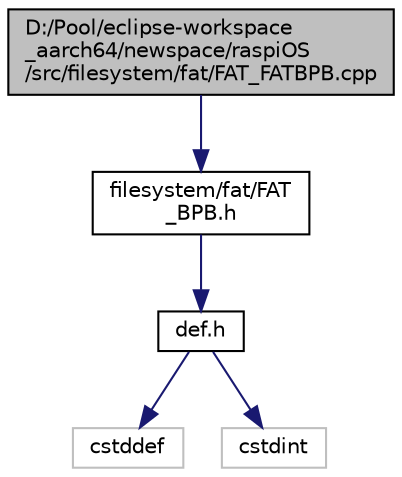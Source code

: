 digraph "D:/Pool/eclipse-workspace_aarch64/newspace/raspiOS/src/filesystem/fat/FAT_FATBPB.cpp"
{
  edge [fontname="Helvetica",fontsize="10",labelfontname="Helvetica",labelfontsize="10"];
  node [fontname="Helvetica",fontsize="10",shape=record];
  Node3421 [label="D:/Pool/eclipse-workspace\l_aarch64/newspace/raspiOS\l/src/filesystem/fat/FAT_FATBPB.cpp",height=0.2,width=0.4,color="black", fillcolor="grey75", style="filled", fontcolor="black"];
  Node3421 -> Node3422 [color="midnightblue",fontsize="10",style="solid",fontname="Helvetica"];
  Node3422 [label="filesystem/fat/FAT\l_BPB.h",height=0.2,width=0.4,color="black", fillcolor="white", style="filled",URL="$d9/dab/_f_a_t___b_p_b_8h.html"];
  Node3422 -> Node3423 [color="midnightblue",fontsize="10",style="solid",fontname="Helvetica"];
  Node3423 [label="def.h",height=0.2,width=0.4,color="black", fillcolor="white", style="filled",URL="$d4/da4/def_8h.html"];
  Node3423 -> Node3424 [color="midnightblue",fontsize="10",style="solid",fontname="Helvetica"];
  Node3424 [label="cstddef",height=0.2,width=0.4,color="grey75", fillcolor="white", style="filled"];
  Node3423 -> Node3425 [color="midnightblue",fontsize="10",style="solid",fontname="Helvetica"];
  Node3425 [label="cstdint",height=0.2,width=0.4,color="grey75", fillcolor="white", style="filled"];
}
